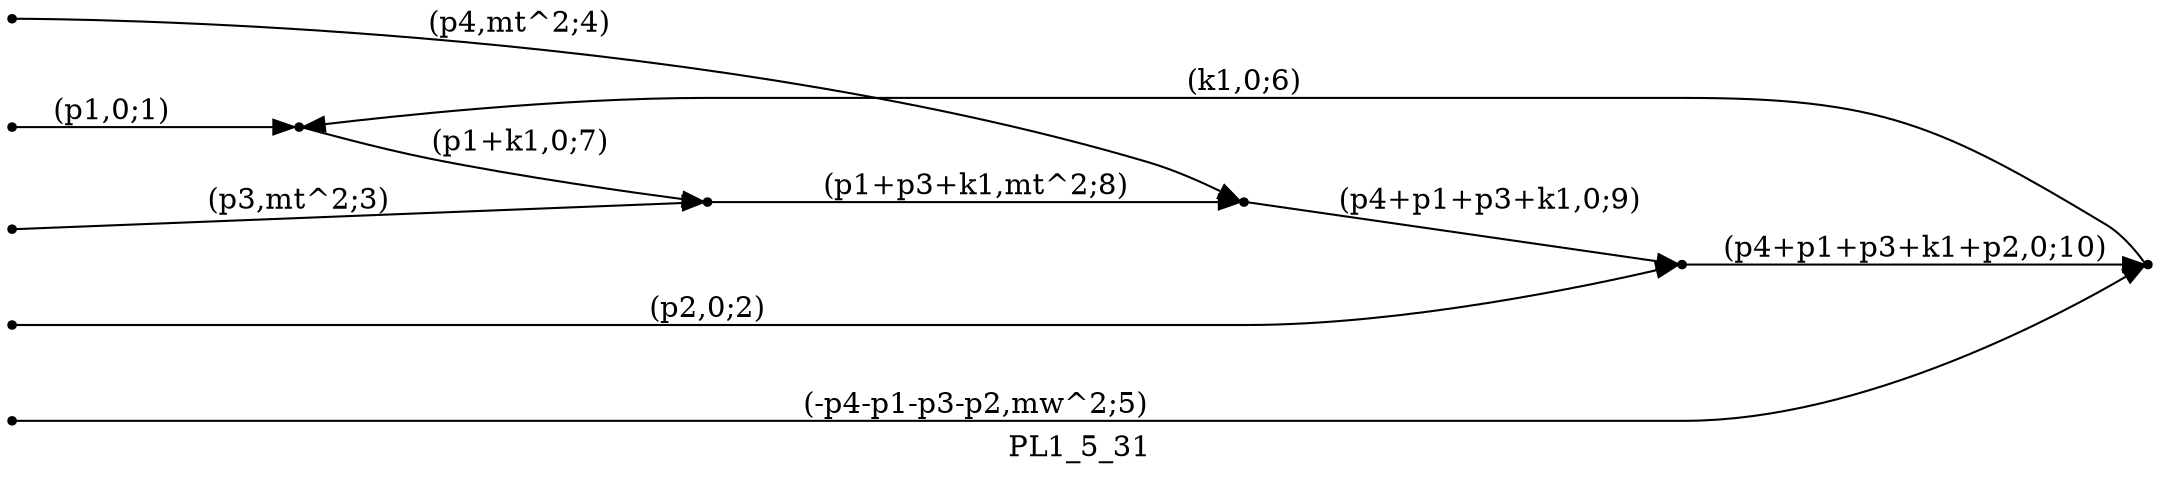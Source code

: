 digraph PL1_5_31 {
  label="PL1_5_31";
  rankdir="LR";
  subgraph edges {
    -1 -> 2 [label="(p1,0;1)"];
    -2 -> 5 [label="(p2,0;2)"];
    -3 -> 1 [label="(p3,mt^2;3)"];
    -4 -> 3 [label="(p4,mt^2;4)"];
    -5 -> 4 [label="(-p4-p1-p3-p2,mw^2;5)"];
    4 -> 2 [label="(k1,0;6)"];
    2 -> 1 [label="(p1+k1,0;7)"];
    1 -> 3 [label="(p1+p3+k1,mt^2;8)"];
    3 -> 5 [label="(p4+p1+p3+k1,0;9)"];
    5 -> 4 [label="(p4+p1+p3+k1+p2,0;10)"];
  }
  subgraph incoming { rank="source"; -1; -2; -3; -4; -5; }
-5 [shape=point];
-4 [shape=point];
-3 [shape=point];
-2 [shape=point];
-1 [shape=point];
1 [shape=point];
2 [shape=point];
3 [shape=point];
4 [shape=point];
5 [shape=point];
}

